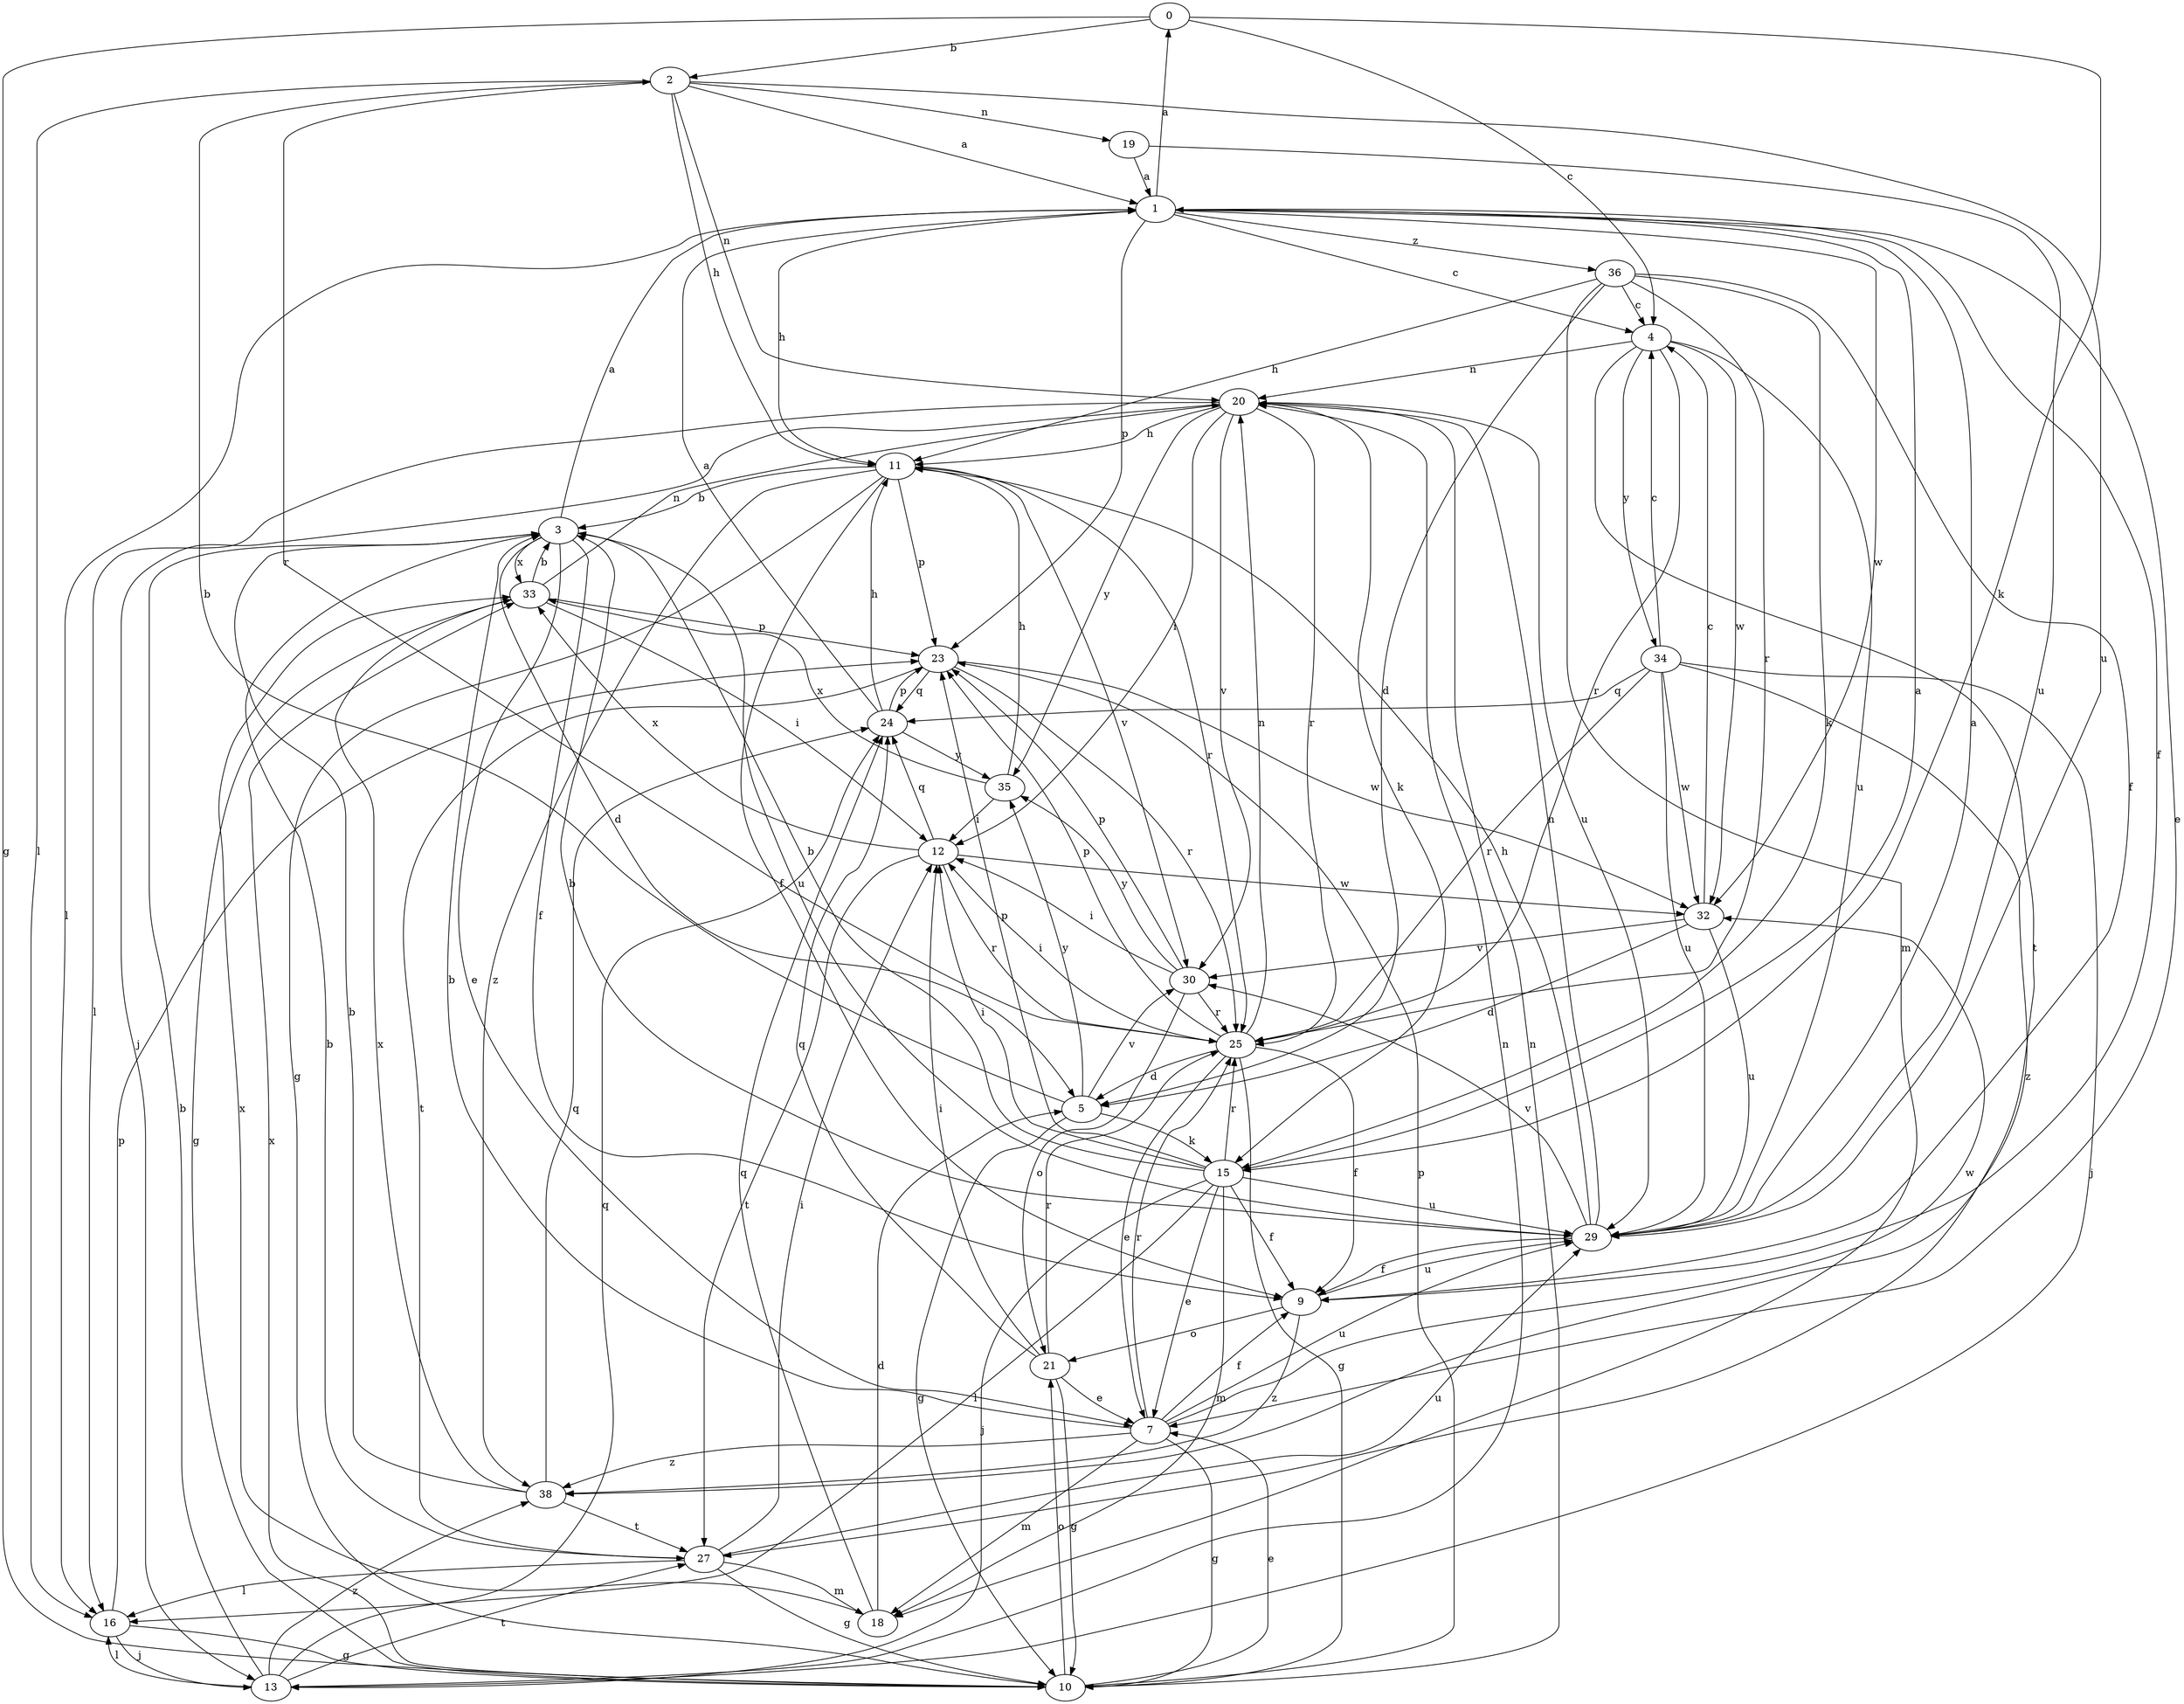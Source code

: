 strict digraph  {
0;
1;
2;
3;
4;
5;
7;
9;
10;
11;
12;
13;
15;
16;
18;
19;
20;
21;
23;
24;
25;
27;
29;
30;
32;
33;
34;
35;
36;
38;
0 -> 2  [label=b];
0 -> 4  [label=c];
0 -> 10  [label=g];
0 -> 15  [label=k];
1 -> 0  [label=a];
1 -> 4  [label=c];
1 -> 7  [label=e];
1 -> 9  [label=f];
1 -> 11  [label=h];
1 -> 16  [label=l];
1 -> 23  [label=p];
1 -> 32  [label=w];
1 -> 36  [label=z];
2 -> 1  [label=a];
2 -> 11  [label=h];
2 -> 16  [label=l];
2 -> 19  [label=n];
2 -> 20  [label=n];
2 -> 25  [label=r];
2 -> 29  [label=u];
3 -> 1  [label=a];
3 -> 5  [label=d];
3 -> 7  [label=e];
3 -> 9  [label=f];
3 -> 29  [label=u];
3 -> 33  [label=x];
4 -> 20  [label=n];
4 -> 25  [label=r];
4 -> 27  [label=t];
4 -> 29  [label=u];
4 -> 32  [label=w];
4 -> 34  [label=y];
5 -> 2  [label=b];
5 -> 10  [label=g];
5 -> 15  [label=k];
5 -> 30  [label=v];
5 -> 35  [label=y];
7 -> 3  [label=b];
7 -> 9  [label=f];
7 -> 10  [label=g];
7 -> 18  [label=m];
7 -> 25  [label=r];
7 -> 29  [label=u];
7 -> 32  [label=w];
7 -> 38  [label=z];
9 -> 21  [label=o];
9 -> 29  [label=u];
9 -> 38  [label=z];
10 -> 7  [label=e];
10 -> 20  [label=n];
10 -> 21  [label=o];
10 -> 23  [label=p];
10 -> 33  [label=x];
11 -> 3  [label=b];
11 -> 9  [label=f];
11 -> 10  [label=g];
11 -> 23  [label=p];
11 -> 25  [label=r];
11 -> 30  [label=v];
11 -> 38  [label=z];
12 -> 24  [label=q];
12 -> 25  [label=r];
12 -> 27  [label=t];
12 -> 32  [label=w];
12 -> 33  [label=x];
13 -> 3  [label=b];
13 -> 16  [label=l];
13 -> 20  [label=n];
13 -> 24  [label=q];
13 -> 27  [label=t];
13 -> 38  [label=z];
15 -> 1  [label=a];
15 -> 3  [label=b];
15 -> 7  [label=e];
15 -> 9  [label=f];
15 -> 12  [label=i];
15 -> 13  [label=j];
15 -> 16  [label=l];
15 -> 18  [label=m];
15 -> 23  [label=p];
15 -> 25  [label=r];
15 -> 29  [label=u];
16 -> 10  [label=g];
16 -> 13  [label=j];
16 -> 23  [label=p];
18 -> 5  [label=d];
18 -> 24  [label=q];
18 -> 33  [label=x];
19 -> 1  [label=a];
19 -> 29  [label=u];
20 -> 11  [label=h];
20 -> 12  [label=i];
20 -> 13  [label=j];
20 -> 15  [label=k];
20 -> 16  [label=l];
20 -> 25  [label=r];
20 -> 29  [label=u];
20 -> 30  [label=v];
20 -> 35  [label=y];
21 -> 7  [label=e];
21 -> 10  [label=g];
21 -> 12  [label=i];
21 -> 24  [label=q];
21 -> 25  [label=r];
23 -> 24  [label=q];
23 -> 25  [label=r];
23 -> 27  [label=t];
23 -> 32  [label=w];
24 -> 1  [label=a];
24 -> 11  [label=h];
24 -> 23  [label=p];
24 -> 35  [label=y];
25 -> 5  [label=d];
25 -> 7  [label=e];
25 -> 9  [label=f];
25 -> 10  [label=g];
25 -> 12  [label=i];
25 -> 20  [label=n];
25 -> 23  [label=p];
27 -> 3  [label=b];
27 -> 10  [label=g];
27 -> 12  [label=i];
27 -> 16  [label=l];
27 -> 18  [label=m];
27 -> 29  [label=u];
29 -> 1  [label=a];
29 -> 3  [label=b];
29 -> 9  [label=f];
29 -> 11  [label=h];
29 -> 20  [label=n];
29 -> 30  [label=v];
30 -> 12  [label=i];
30 -> 21  [label=o];
30 -> 23  [label=p];
30 -> 25  [label=r];
30 -> 35  [label=y];
32 -> 4  [label=c];
32 -> 5  [label=d];
32 -> 29  [label=u];
32 -> 30  [label=v];
33 -> 3  [label=b];
33 -> 10  [label=g];
33 -> 12  [label=i];
33 -> 20  [label=n];
33 -> 23  [label=p];
34 -> 4  [label=c];
34 -> 13  [label=j];
34 -> 24  [label=q];
34 -> 25  [label=r];
34 -> 29  [label=u];
34 -> 32  [label=w];
34 -> 38  [label=z];
35 -> 11  [label=h];
35 -> 12  [label=i];
35 -> 33  [label=x];
36 -> 4  [label=c];
36 -> 5  [label=d];
36 -> 9  [label=f];
36 -> 11  [label=h];
36 -> 15  [label=k];
36 -> 18  [label=m];
36 -> 25  [label=r];
38 -> 3  [label=b];
38 -> 24  [label=q];
38 -> 27  [label=t];
38 -> 33  [label=x];
}
